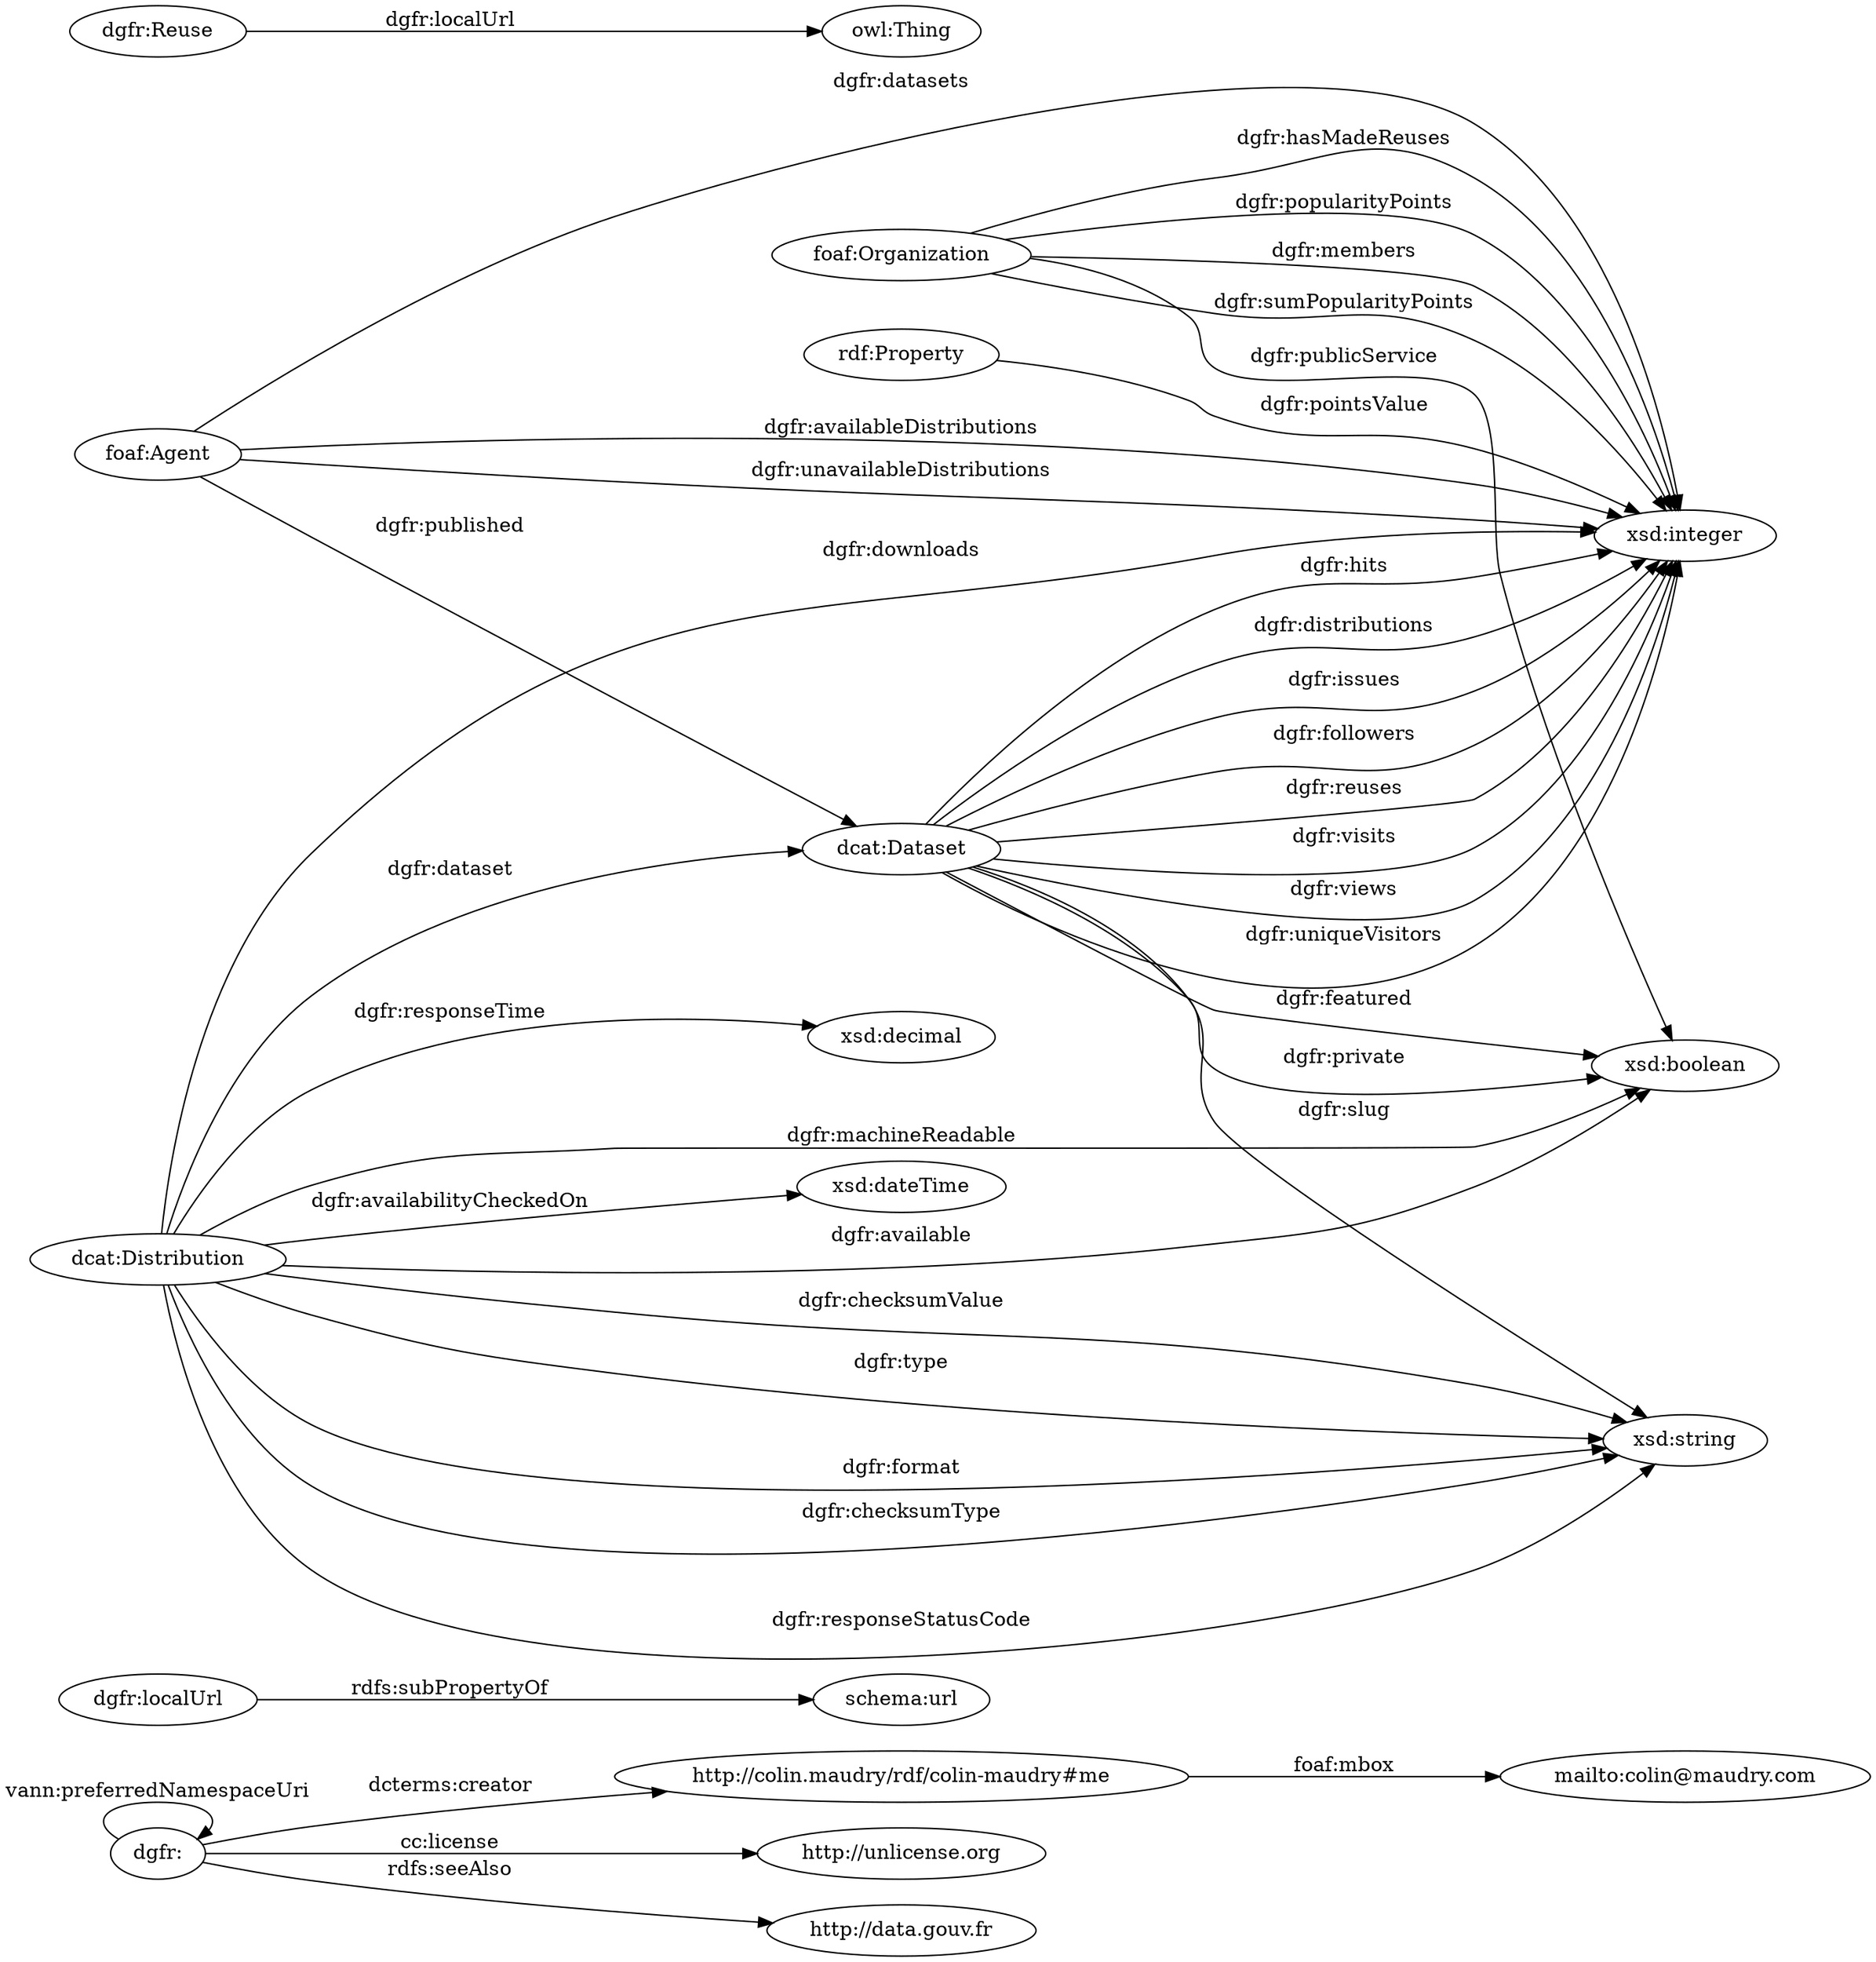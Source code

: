 digraph ar2dtool_diagram { 
rankdir=LR;
size="1501"
	"http://colin.maudry/rdf/colin-maudry#me" -> "mailto:colin@maudry.com" [ label = "foaf:mbox" ];
	"dgfr:" -> "dgfr:" [ label = "vann:preferredNamespaceUri" ];
	"dgfr:" -> "http://unlicense.org" [ label = "cc:license" ];
	"dgfr:" -> "http://data.gouv.fr" [ label = "rdfs:seeAlso" ];
	"dgfr:" -> "http://colin.maudry/rdf/colin-maudry#me" [ label = "dcterms:creator" ];
	"dgfr:localUrl" -> "schema:url" [ label = "rdfs:subPropertyOf" ];
	"dcat:Dataset" -> "xsd:integer" [ label = "dgfr:visits" ];
	"foaf:Agent" -> "xsd:integer" [ label = "dgfr:datasets" ];
	"dcat:Distribution" -> "xsd:dateTime" [ label = "dgfr:availabilityCheckedOn" ];
	"dcat:Dataset" -> "xsd:integer" [ label = "dgfr:views" ];
	"dcat:Distribution" -> "xsd:string" [ label = "dgfr:format" ];
	"dcat:Distribution" -> "xsd:string" [ label = "dgfr:responseStatusCode" ];
	"foaf:Organization" -> "xsd:integer" [ label = "dgfr:members" ];
	"dcat:Dataset" -> "xsd:string" [ label = "dgfr:slug" ];
	"dgfr:Reuse" -> "owl:Thing" [ label = "dgfr:localUrl" ];
	"foaf:Agent" -> "xsd:integer" [ label = "dgfr:availableDistributions" ];
	"dcat:Dataset" -> "xsd:integer" [ label = "dgfr:uniqueVisitors" ];
	"dcat:Distribution" -> "xsd:decimal" [ label = "dgfr:responseTime" ];
	"dcat:Dataset" -> "xsd:boolean" [ label = "dgfr:featured" ];
	"foaf:Organization" -> "xsd:integer" [ label = "dgfr:sumPopularityPoints" ];
	"foaf:Organization" -> "xsd:integer" [ label = "dgfr:hasMadeReuses" ];
	"rdf:Property" -> "xsd:integer" [ label = "dgfr:pointsValue" ];
	"dcat:Distribution" -> "xsd:string" [ label = "dgfr:checksumValue" ];
	"dcat:Dataset" -> "xsd:integer" [ label = "dgfr:hits" ];
	"dcat:Distribution" -> "xsd:boolean" [ label = "dgfr:available" ];
	"dcat:Dataset" -> "xsd:integer" [ label = "dgfr:distributions" ];
	"foaf:Agent" -> "dcat:Dataset" [ label = "dgfr:published" ];
	"foaf:Organization" -> "xsd:boolean" [ label = "dgfr:publicService" ];
	"dcat:Dataset" -> "xsd:integer" [ label = "dgfr:issues" ];
	"dcat:Dataset" -> "xsd:boolean" [ label = "dgfr:private" ];
	"dcat:Distribution" -> "dcat:Dataset" [ label = "dgfr:dataset" ];
	"dcat:Distribution" -> "xsd:boolean" [ label = "dgfr:machineReadable" ];
	"dcat:Dataset" -> "xsd:integer" [ label = "dgfr:followers" ];
	"dcat:Distribution" -> "xsd:string" [ label = "dgfr:type" ];
	"dcat:Distribution" -> "xsd:string" [ label = "dgfr:checksumType" ];
	"foaf:Agent" -> "xsd:integer" [ label = "dgfr:unavailableDistributions" ];
	"dcat:Dataset" -> "xsd:integer" [ label = "dgfr:reuses" ];
	"foaf:Organization" -> "xsd:integer" [ label = "dgfr:popularityPoints" ];
	"dcat:Distribution" -> "xsd:integer" [ label = "dgfr:downloads" ];

}
